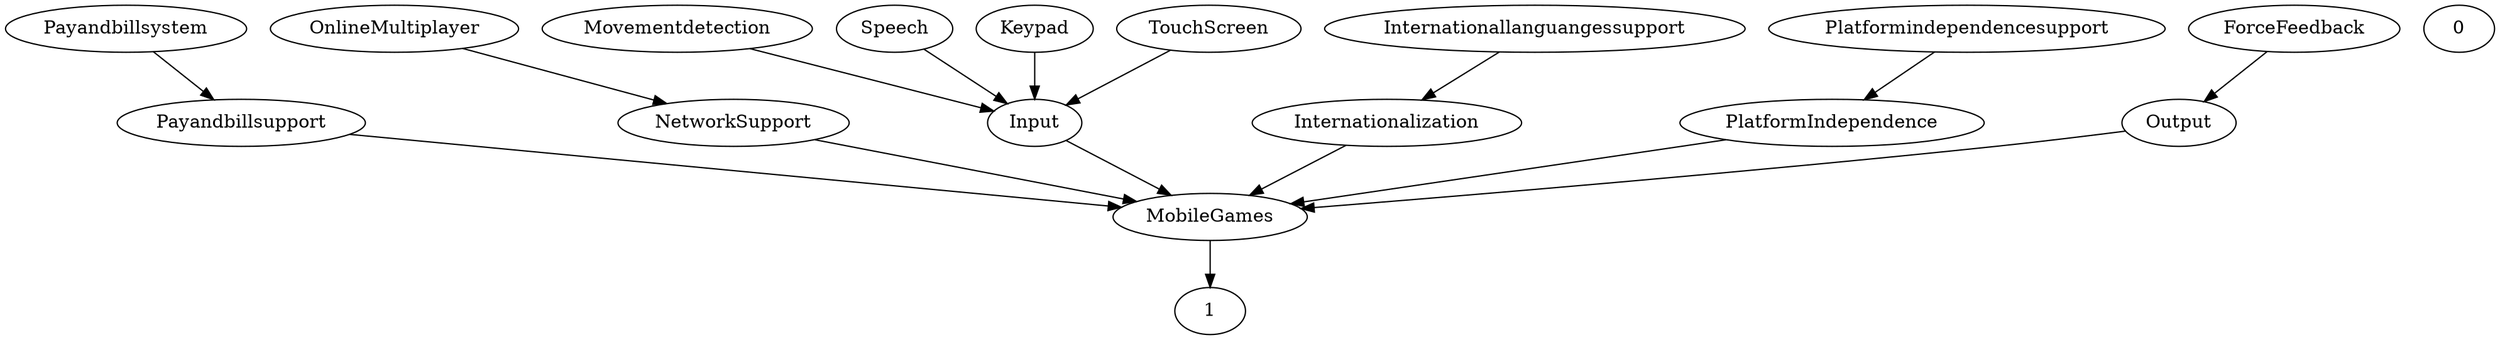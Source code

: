 digraph G {
  Payandbillsystem;
  OnlineMultiplayer;
  Movementdetection;
  NetworkSupport;
  Platformindependencesupport;
  Internationallanguangessupport;
  ForceFeedback;
  Input;
  Payandbillsupport;
  Internationalization;
  PlatformIndependence;
  0;
  Speech;
  Output;
  Keypad;
  1;
  MobileGames;
  TouchScreen;
  Platformindependencesupport -> PlatformIndependence;
  MobileGames -> 1;
  Speech -> Input;
  Internationallanguangessupport -> Internationalization;
  Payandbillsupport -> MobileGames;
  ForceFeedback -> Output;
  Internationalization -> MobileGames;
  Output -> MobileGames;
  Payandbillsystem -> Payandbillsupport;
  Input -> MobileGames;
  OnlineMultiplayer -> NetworkSupport;
  Movementdetection -> Input;
  PlatformIndependence -> MobileGames;
  TouchScreen -> Input;
  NetworkSupport -> MobileGames;
  Keypad -> Input;
}
